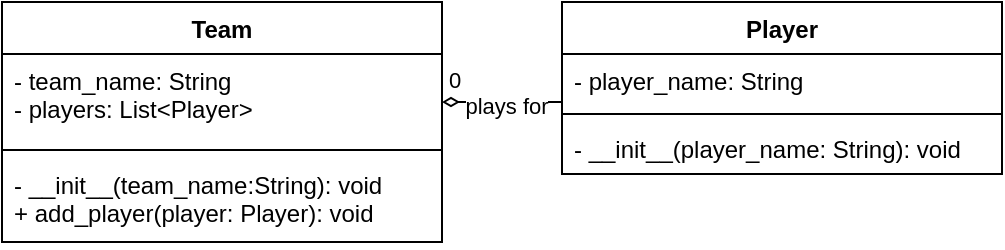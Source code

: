 <mxfile version="24.4.10" type="github">
  <diagram name="Page-1" id="G-92DXfaKHTKH6orUr4U">
    <mxGraphModel dx="794" dy="412" grid="1" gridSize="10" guides="1" tooltips="1" connect="1" arrows="1" fold="1" page="1" pageScale="1" pageWidth="827" pageHeight="1169" math="0" shadow="0">
      <root>
        <mxCell id="0" />
        <mxCell id="1" parent="0" />
        <mxCell id="1AtDWrQmfGAZF2Nx_aeW-1" value="Team" style="swimlane;fontStyle=1;align=center;verticalAlign=top;childLayout=stackLayout;horizontal=1;startSize=26;horizontalStack=0;resizeParent=1;resizeParentMax=0;resizeLast=0;collapsible=1;marginBottom=0;whiteSpace=wrap;html=1;" vertex="1" parent="1">
          <mxGeometry x="290" y="170" width="220" height="120" as="geometry" />
        </mxCell>
        <mxCell id="1AtDWrQmfGAZF2Nx_aeW-2" value="- team_name: String&lt;div&gt;- players: List&amp;lt;Player&amp;gt;&lt;/div&gt;" style="text;strokeColor=none;fillColor=none;align=left;verticalAlign=top;spacingLeft=4;spacingRight=4;overflow=hidden;rotatable=0;points=[[0,0.5],[1,0.5]];portConstraint=eastwest;whiteSpace=wrap;html=1;" vertex="1" parent="1AtDWrQmfGAZF2Nx_aeW-1">
          <mxGeometry y="26" width="220" height="44" as="geometry" />
        </mxCell>
        <mxCell id="1AtDWrQmfGAZF2Nx_aeW-3" value="" style="line;strokeWidth=1;fillColor=none;align=left;verticalAlign=middle;spacingTop=-1;spacingLeft=3;spacingRight=3;rotatable=0;labelPosition=right;points=[];portConstraint=eastwest;strokeColor=inherit;" vertex="1" parent="1AtDWrQmfGAZF2Nx_aeW-1">
          <mxGeometry y="70" width="220" height="8" as="geometry" />
        </mxCell>
        <mxCell id="1AtDWrQmfGAZF2Nx_aeW-4" value="- __init__(team_name:String): void&lt;div&gt;+ add_player(player: Player): void&lt;/div&gt;" style="text;strokeColor=none;fillColor=none;align=left;verticalAlign=top;spacingLeft=4;spacingRight=4;overflow=hidden;rotatable=0;points=[[0,0.5],[1,0.5]];portConstraint=eastwest;whiteSpace=wrap;html=1;" vertex="1" parent="1AtDWrQmfGAZF2Nx_aeW-1">
          <mxGeometry y="78" width="220" height="42" as="geometry" />
        </mxCell>
        <mxCell id="1AtDWrQmfGAZF2Nx_aeW-5" value="Player" style="swimlane;fontStyle=1;align=center;verticalAlign=top;childLayout=stackLayout;horizontal=1;startSize=26;horizontalStack=0;resizeParent=1;resizeParentMax=0;resizeLast=0;collapsible=1;marginBottom=0;whiteSpace=wrap;html=1;" vertex="1" parent="1">
          <mxGeometry x="570" y="170" width="220" height="86" as="geometry" />
        </mxCell>
        <mxCell id="1AtDWrQmfGAZF2Nx_aeW-6" value="- player_name: String" style="text;strokeColor=none;fillColor=none;align=left;verticalAlign=top;spacingLeft=4;spacingRight=4;overflow=hidden;rotatable=0;points=[[0,0.5],[1,0.5]];portConstraint=eastwest;whiteSpace=wrap;html=1;" vertex="1" parent="1AtDWrQmfGAZF2Nx_aeW-5">
          <mxGeometry y="26" width="220" height="26" as="geometry" />
        </mxCell>
        <mxCell id="1AtDWrQmfGAZF2Nx_aeW-7" value="" style="line;strokeWidth=1;fillColor=none;align=left;verticalAlign=middle;spacingTop=-1;spacingLeft=3;spacingRight=3;rotatable=0;labelPosition=right;points=[];portConstraint=eastwest;strokeColor=inherit;" vertex="1" parent="1AtDWrQmfGAZF2Nx_aeW-5">
          <mxGeometry y="52" width="220" height="8" as="geometry" />
        </mxCell>
        <mxCell id="1AtDWrQmfGAZF2Nx_aeW-8" value="- __init__(player_name: String): void" style="text;strokeColor=none;fillColor=none;align=left;verticalAlign=top;spacingLeft=4;spacingRight=4;overflow=hidden;rotatable=0;points=[[0,0.5],[1,0.5]];portConstraint=eastwest;whiteSpace=wrap;html=1;" vertex="1" parent="1AtDWrQmfGAZF2Nx_aeW-5">
          <mxGeometry y="60" width="220" height="26" as="geometry" />
        </mxCell>
        <mxCell id="1AtDWrQmfGAZF2Nx_aeW-10" value="" style="endArrow=baseDash;endFill=0;endSize=12;html=1;rounded=0;startArrow=diamondThin;startFill=0;" edge="1" parent="1">
          <mxGeometry width="160" relative="1" as="geometry">
            <mxPoint x="510" y="220" as="sourcePoint" />
            <mxPoint x="570" y="220" as="targetPoint" />
          </mxGeometry>
        </mxCell>
        <mxCell id="1AtDWrQmfGAZF2Nx_aeW-11" value="0" style="edgeLabel;html=1;align=center;verticalAlign=middle;resizable=0;points=[];" vertex="1" connectable="0" parent="1AtDWrQmfGAZF2Nx_aeW-10">
          <mxGeometry x="-0.8" y="11" relative="1" as="geometry">
            <mxPoint as="offset" />
          </mxGeometry>
        </mxCell>
        <mxCell id="1AtDWrQmfGAZF2Nx_aeW-12" value="plays for" style="edgeLabel;html=1;align=center;verticalAlign=middle;resizable=0;points=[];" vertex="1" connectable="0" parent="1AtDWrQmfGAZF2Nx_aeW-10">
          <mxGeometry x="0.067" y="-2" relative="1" as="geometry">
            <mxPoint as="offset" />
          </mxGeometry>
        </mxCell>
      </root>
    </mxGraphModel>
  </diagram>
</mxfile>
